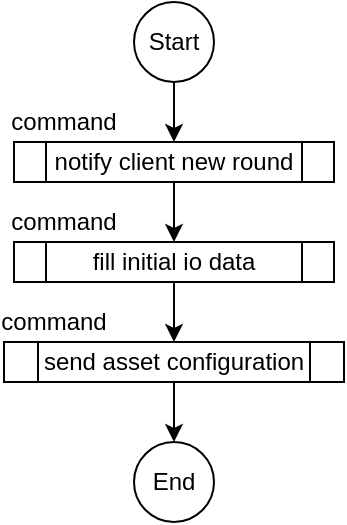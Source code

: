 <mxfile version="13.6.5" type="device"><diagram id="qUXMPW8PHlhI-Q2yDXFU" name="Page-1"><mxGraphModel dx="1178" dy="631" grid="1" gridSize="10" guides="1" tooltips="1" connect="1" arrows="1" fold="1" page="1" pageScale="1" pageWidth="827" pageHeight="1169" math="0" shadow="0"><root><mxCell id="0"/><mxCell id="1" parent="0"/><mxCell id="64N9FnBsQSJRy-bDKudz-1" style="edgeStyle=orthogonalEdgeStyle;rounded=0;orthogonalLoop=1;jettySize=auto;html=1;entryX=0.5;entryY=0;entryDx=0;entryDy=0;" edge="1" parent="1" source="64N9FnBsQSJRy-bDKudz-2" target="64N9FnBsQSJRy-bDKudz-5"><mxGeometry relative="1" as="geometry"/></mxCell><mxCell id="64N9FnBsQSJRy-bDKudz-2" value="Start" style="ellipse;whiteSpace=wrap;html=1;aspect=fixed;" vertex="1" parent="1"><mxGeometry x="360" y="40" width="40" height="40" as="geometry"/></mxCell><mxCell id="64N9FnBsQSJRy-bDKudz-3" value="command" style="text;html=1;strokeColor=none;fillColor=none;align=center;verticalAlign=middle;whiteSpace=wrap;rounded=0;" vertex="1" parent="1"><mxGeometry x="300" y="90" width="50" height="20" as="geometry"/></mxCell><mxCell id="64N9FnBsQSJRy-bDKudz-4" style="edgeStyle=orthogonalEdgeStyle;rounded=0;orthogonalLoop=1;jettySize=auto;html=1;exitX=0.5;exitY=1;exitDx=0;exitDy=0;entryX=0.5;entryY=0;entryDx=0;entryDy=0;" edge="1" parent="1" source="64N9FnBsQSJRy-bDKudz-5"><mxGeometry relative="1" as="geometry"><mxPoint x="380" y="160" as="targetPoint"/></mxGeometry></mxCell><mxCell id="64N9FnBsQSJRy-bDKudz-5" value="&lt;span&gt;notify client new round&lt;/span&gt;" style="shape=process;whiteSpace=wrap;html=1;backgroundOutline=1;" vertex="1" parent="1"><mxGeometry x="300" y="110" width="160" height="20" as="geometry"/></mxCell><mxCell id="64N9FnBsQSJRy-bDKudz-6" style="edgeStyle=orthogonalEdgeStyle;rounded=0;orthogonalLoop=1;jettySize=auto;html=1;entryX=0.5;entryY=0;entryDx=0;entryDy=0;" edge="1" parent="1" source="64N9FnBsQSJRy-bDKudz-7" target="64N9FnBsQSJRy-bDKudz-10"><mxGeometry relative="1" as="geometry"/></mxCell><mxCell id="64N9FnBsQSJRy-bDKudz-7" value="&lt;span&gt;fill initial io data&lt;/span&gt;" style="shape=process;whiteSpace=wrap;html=1;backgroundOutline=1;" vertex="1" parent="1"><mxGeometry x="300" y="160" width="160" height="20" as="geometry"/></mxCell><mxCell id="64N9FnBsQSJRy-bDKudz-8" value="command" style="text;html=1;strokeColor=none;fillColor=none;align=center;verticalAlign=middle;whiteSpace=wrap;rounded=0;" vertex="1" parent="1"><mxGeometry x="300" y="140" width="50" height="20" as="geometry"/></mxCell><mxCell id="64N9FnBsQSJRy-bDKudz-9" style="edgeStyle=orthogonalEdgeStyle;rounded=0;orthogonalLoop=1;jettySize=auto;html=1;entryX=0.5;entryY=0;entryDx=0;entryDy=0;" edge="1" parent="1" source="64N9FnBsQSJRy-bDKudz-10" target="64N9FnBsQSJRy-bDKudz-12"><mxGeometry relative="1" as="geometry"/></mxCell><mxCell id="64N9FnBsQSJRy-bDKudz-10" value="&lt;span&gt;send asset configuration&lt;/span&gt;" style="shape=process;whiteSpace=wrap;html=1;backgroundOutline=1;" vertex="1" parent="1"><mxGeometry x="295" y="210" width="170" height="20" as="geometry"/></mxCell><mxCell id="64N9FnBsQSJRy-bDKudz-11" value="command" style="text;html=1;strokeColor=none;fillColor=none;align=center;verticalAlign=middle;whiteSpace=wrap;rounded=0;" vertex="1" parent="1"><mxGeometry x="295" y="190" width="50" height="20" as="geometry"/></mxCell><mxCell id="64N9FnBsQSJRy-bDKudz-12" value="End" style="ellipse;whiteSpace=wrap;html=1;aspect=fixed;" vertex="1" parent="1"><mxGeometry x="360" y="260" width="40" height="40" as="geometry"/></mxCell></root></mxGraphModel></diagram></mxfile>